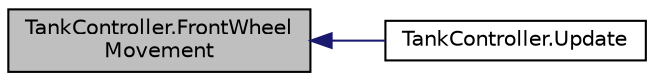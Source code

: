 digraph "TankController.FrontWheelMovement"
{
  edge [fontname="Helvetica",fontsize="10",labelfontname="Helvetica",labelfontsize="10"];
  node [fontname="Helvetica",fontsize="10",shape=record];
  rankdir="LR";
  Node11 [label="TankController.FrontWheel\lMovement",height=0.2,width=0.4,color="black", fillcolor="grey75", style="filled", fontcolor="black"];
  Node11 -> Node12 [dir="back",color="midnightblue",fontsize="10",style="solid",fontname="Helvetica"];
  Node12 [label="TankController.Update",height=0.2,width=0.4,color="black", fillcolor="white", style="filled",URL="$class_tank_controller.html#ad5f799f87d9266adb30541e80c762d38",tooltip="Update is called once per frame "];
}
